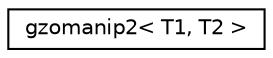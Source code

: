 digraph "Graphical Class Hierarchy"
{
  edge [fontname="Helvetica",fontsize="10",labelfontname="Helvetica",labelfontsize="10"];
  node [fontname="Helvetica",fontsize="10",shape=record];
  rankdir="LR";
  Node1 [label="gzomanip2\< T1, T2 \>",height=0.2,width=0.4,color="black", fillcolor="white", style="filled",URL="$classgzomanip2.html",tooltip="Gzipped file output stream manipulator class. "];
}
